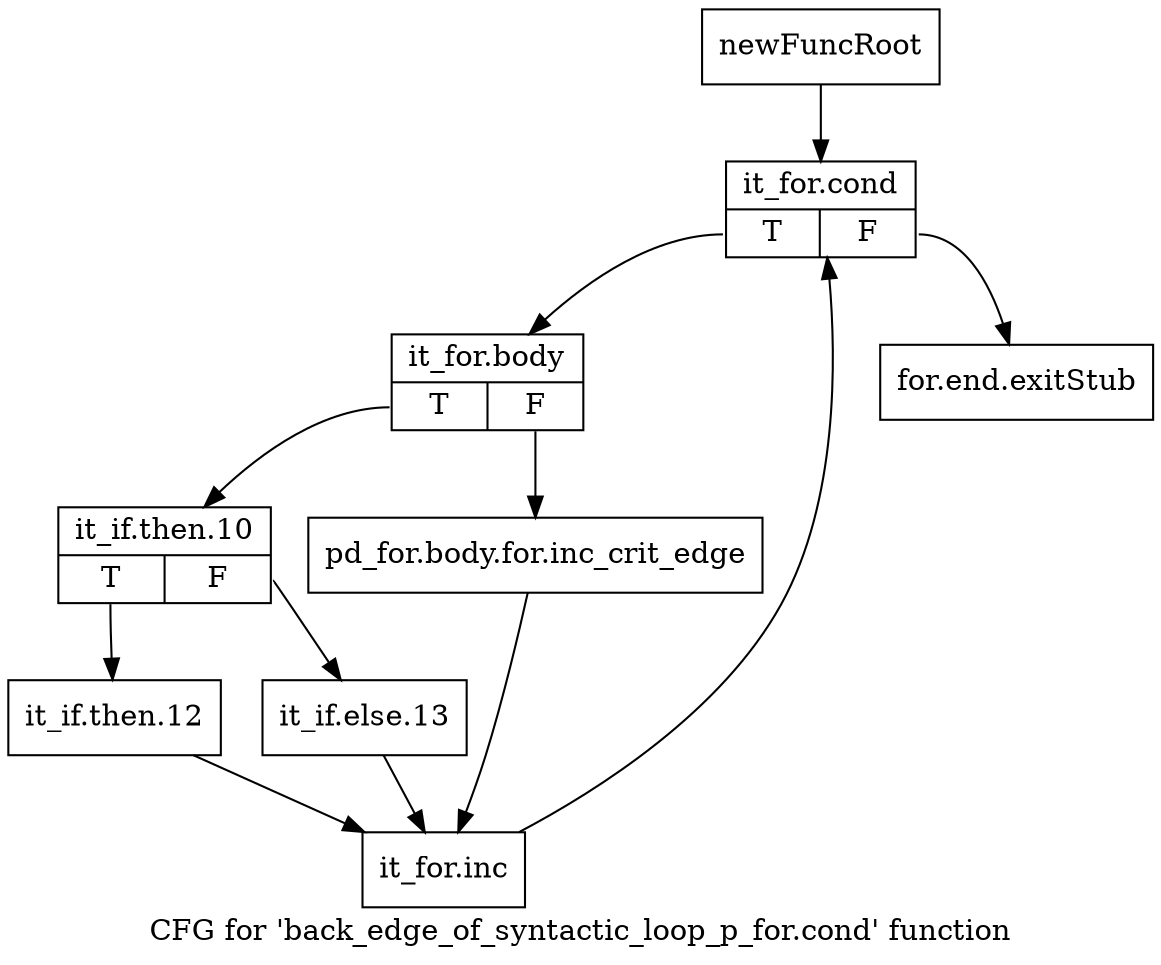 digraph "CFG for 'back_edge_of_syntactic_loop_p_for.cond' function" {
	label="CFG for 'back_edge_of_syntactic_loop_p_for.cond' function";

	Node0xa5c1c70 [shape=record,label="{newFuncRoot}"];
	Node0xa5c1c70 -> Node0xa5c1d10;
	Node0xa5c1cc0 [shape=record,label="{for.end.exitStub}"];
	Node0xa5c1d10 [shape=record,label="{it_for.cond|{<s0>T|<s1>F}}"];
	Node0xa5c1d10:s0 -> Node0xa5c1d60;
	Node0xa5c1d10:s1 -> Node0xa5c1cc0;
	Node0xa5c1d60 [shape=record,label="{it_for.body|{<s0>T|<s1>F}}"];
	Node0xa5c1d60:s0 -> Node0xa5c1e00;
	Node0xa5c1d60:s1 -> Node0xa5c1db0;
	Node0xa5c1db0 [shape=record,label="{pd_for.body.for.inc_crit_edge}"];
	Node0xa5c1db0 -> Node0xa5c1ef0;
	Node0xa5c1e00 [shape=record,label="{it_if.then.10|{<s0>T|<s1>F}}"];
	Node0xa5c1e00:s0 -> Node0xa5c1ea0;
	Node0xa5c1e00:s1 -> Node0xa5c1e50;
	Node0xa5c1e50 [shape=record,label="{it_if.else.13}"];
	Node0xa5c1e50 -> Node0xa5c1ef0;
	Node0xa5c1ea0 [shape=record,label="{it_if.then.12}"];
	Node0xa5c1ea0 -> Node0xa5c1ef0;
	Node0xa5c1ef0 [shape=record,label="{it_for.inc}"];
	Node0xa5c1ef0 -> Node0xa5c1d10;
}
